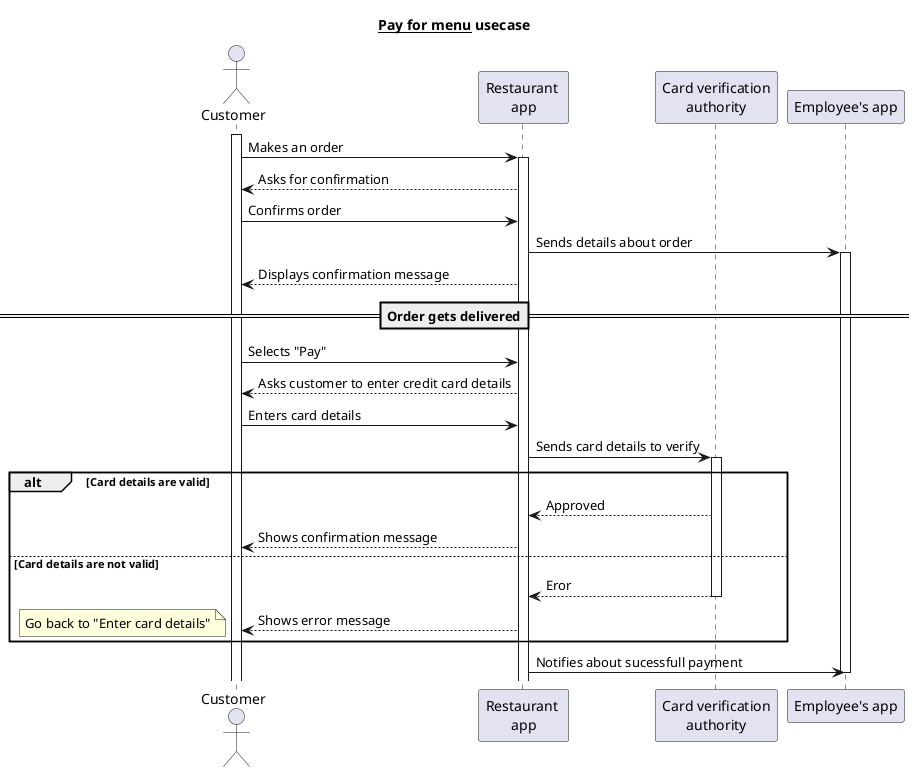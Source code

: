 @startuml
title __Pay for menu__ usecase
actor Customer as cust
participant app as "Restaurant \napp"
participant card as "Card verification\nauthority"
participant waitr as "Employee's app"


activate cust
cust -> app : Makes an order
activate app
cust <-- app : Asks for confirmation
cust -> app : Confirms order

app -> waitr : Sends details about order
activate waitr
cust <-- app : Displays confirmation message

==Order gets delivered==

cust -> app : Selects "Pay"
cust <-- app : Asks customer to enter credit card details

cust -> app: Enters card details
app -> card : Sends card details to verify
activate card

alt Card details are valid

    app <-- card : Approved
    cust <-- app : Shows confirmation message


else Card details are not valid

    app <-- card : Eror
    deactivate card
    cust <-- app : Shows error message
    note left : Go back to "Enter card details"

end

app -> waitr : Notifies about sucessfull payment
deactivate waitr
@enduml